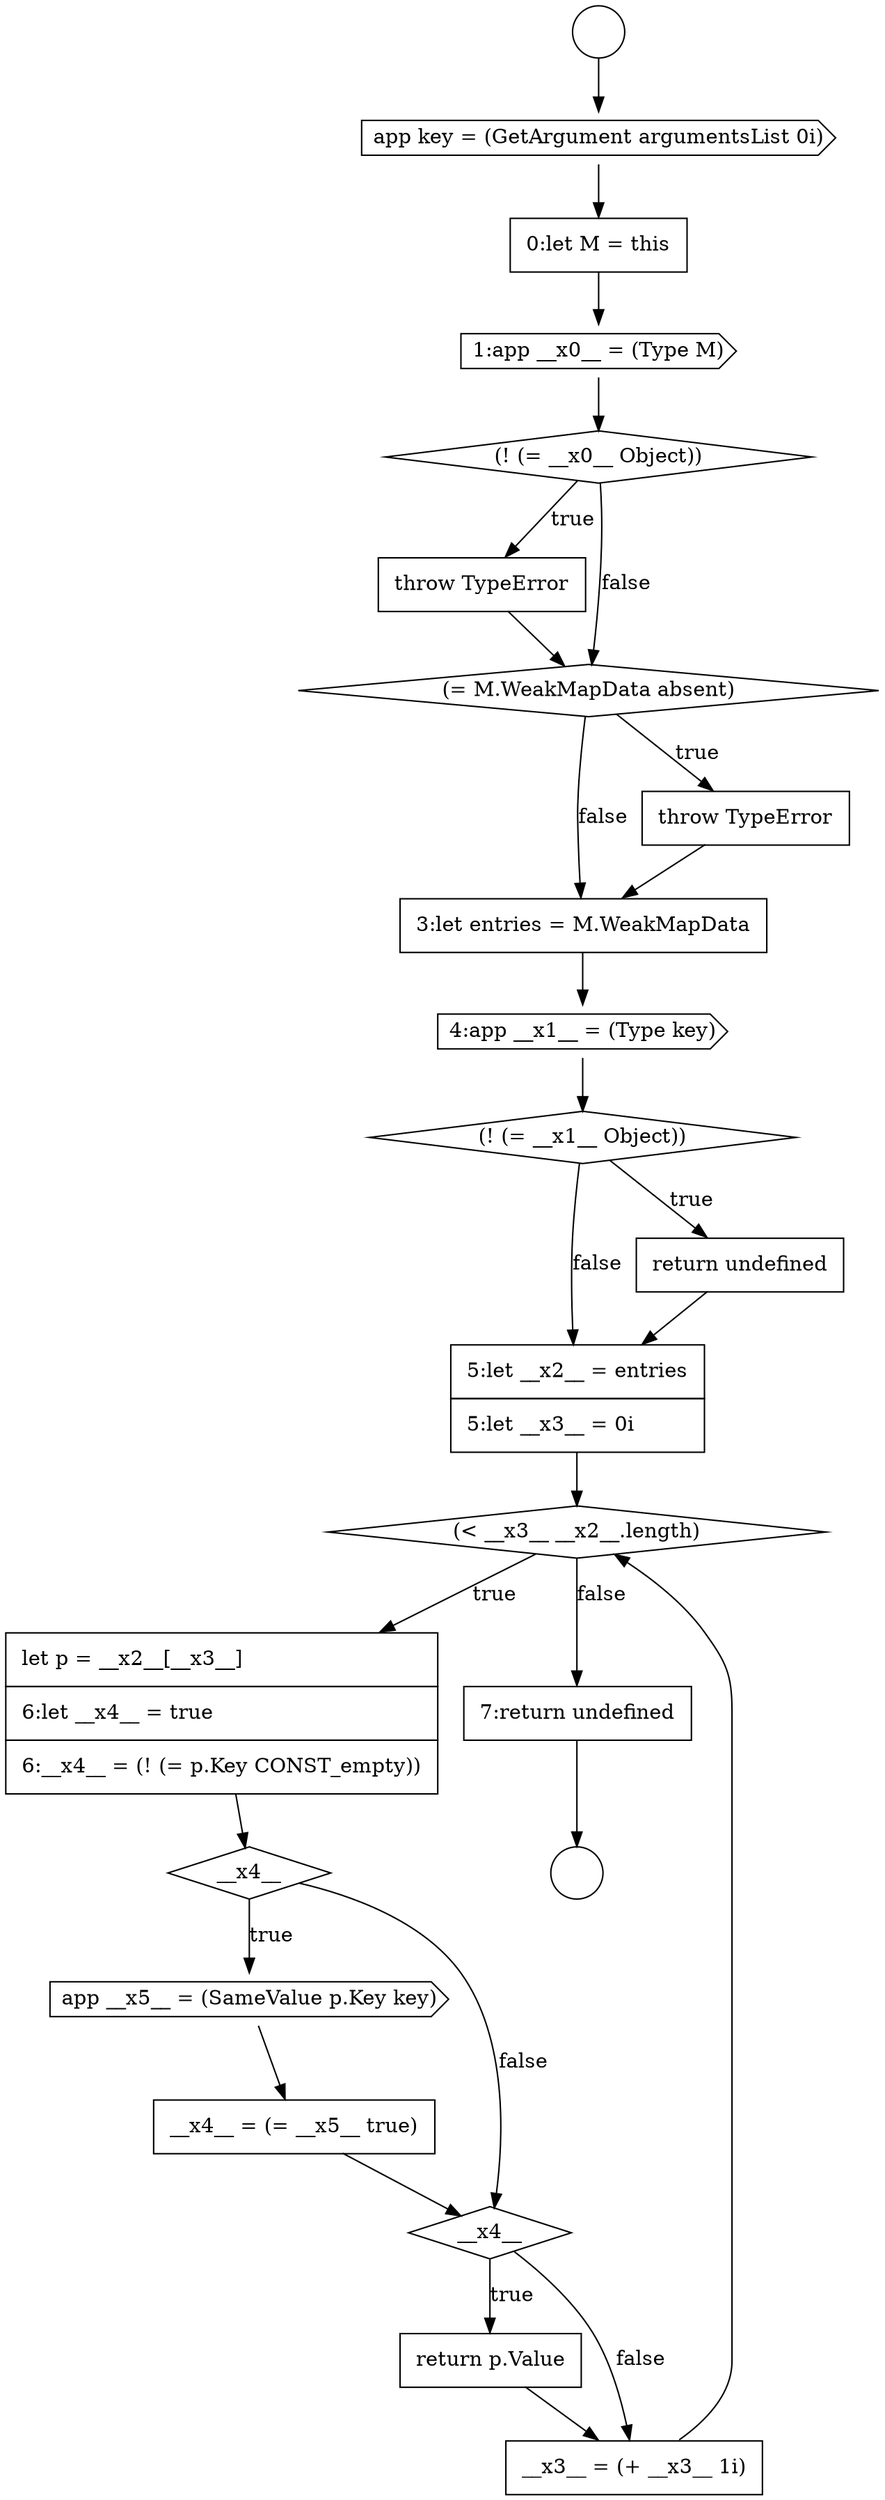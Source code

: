 digraph {
  node14801 [shape=none, margin=0, label=<<font color="black">
    <table border="0" cellborder="1" cellspacing="0" cellpadding="10">
      <tr><td align="left">3:let entries = M.WeakMapData</td></tr>
    </table>
  </font>> color="black" fillcolor="white" style=filled]
  node14805 [shape=none, margin=0, label=<<font color="black">
    <table border="0" cellborder="1" cellspacing="0" cellpadding="10">
      <tr><td align="left">5:let __x2__ = entries</td></tr>
      <tr><td align="left">5:let __x3__ = 0i</td></tr>
    </table>
  </font>> color="black" fillcolor="white" style=filled]
  node14793 [shape=circle label=" " color="black" fillcolor="white" style=filled]
  node14812 [shape=none, margin=0, label=<<font color="black">
    <table border="0" cellborder="1" cellspacing="0" cellpadding="10">
      <tr><td align="left">return p.Value</td></tr>
    </table>
  </font>> color="black" fillcolor="white" style=filled]
  node14798 [shape=none, margin=0, label=<<font color="black">
    <table border="0" cellborder="1" cellspacing="0" cellpadding="10">
      <tr><td align="left">throw TypeError</td></tr>
    </table>
  </font>> color="black" fillcolor="white" style=filled]
  node14808 [shape=diamond, label=<<font color="black">__x4__</font>> color="black" fillcolor="white" style=filled]
  node14804 [shape=none, margin=0, label=<<font color="black">
    <table border="0" cellborder="1" cellspacing="0" cellpadding="10">
      <tr><td align="left">return undefined</td></tr>
    </table>
  </font>> color="black" fillcolor="white" style=filled]
  node14809 [shape=cds, label=<<font color="black">app __x5__ = (SameValue p.Key key)</font>> color="black" fillcolor="white" style=filled]
  node14792 [shape=circle label=" " color="black" fillcolor="white" style=filled]
  node14807 [shape=none, margin=0, label=<<font color="black">
    <table border="0" cellborder="1" cellspacing="0" cellpadding="10">
      <tr><td align="left">let p = __x2__[__x3__]</td></tr>
      <tr><td align="left">6:let __x4__ = true</td></tr>
      <tr><td align="left">6:__x4__ = (! (= p.Key CONST_empty))</td></tr>
    </table>
  </font>> color="black" fillcolor="white" style=filled]
  node14803 [shape=diamond, label=<<font color="black">(! (= __x1__ Object))</font>> color="black" fillcolor="white" style=filled]
  node14800 [shape=none, margin=0, label=<<font color="black">
    <table border="0" cellborder="1" cellspacing="0" cellpadding="10">
      <tr><td align="left">throw TypeError</td></tr>
    </table>
  </font>> color="black" fillcolor="white" style=filled]
  node14795 [shape=none, margin=0, label=<<font color="black">
    <table border="0" cellborder="1" cellspacing="0" cellpadding="10">
      <tr><td align="left">0:let M = this</td></tr>
    </table>
  </font>> color="black" fillcolor="white" style=filled]
  node14802 [shape=cds, label=<<font color="black">4:app __x1__ = (Type key)</font>> color="black" fillcolor="white" style=filled]
  node14806 [shape=diamond, label=<<font color="black">(&lt; __x3__ __x2__.length)</font>> color="black" fillcolor="white" style=filled]
  node14814 [shape=none, margin=0, label=<<font color="black">
    <table border="0" cellborder="1" cellspacing="0" cellpadding="10">
      <tr><td align="left">7:return undefined</td></tr>
    </table>
  </font>> color="black" fillcolor="white" style=filled]
  node14811 [shape=diamond, label=<<font color="black">__x4__</font>> color="black" fillcolor="white" style=filled]
  node14799 [shape=diamond, label=<<font color="black">(= M.WeakMapData absent)</font>> color="black" fillcolor="white" style=filled]
  node14794 [shape=cds, label=<<font color="black">app key = (GetArgument argumentsList 0i)</font>> color="black" fillcolor="white" style=filled]
  node14813 [shape=none, margin=0, label=<<font color="black">
    <table border="0" cellborder="1" cellspacing="0" cellpadding="10">
      <tr><td align="left">__x3__ = (+ __x3__ 1i)</td></tr>
    </table>
  </font>> color="black" fillcolor="white" style=filled]
  node14810 [shape=none, margin=0, label=<<font color="black">
    <table border="0" cellborder="1" cellspacing="0" cellpadding="10">
      <tr><td align="left">__x4__ = (= __x5__ true)</td></tr>
    </table>
  </font>> color="black" fillcolor="white" style=filled]
  node14797 [shape=diamond, label=<<font color="black">(! (= __x0__ Object))</font>> color="black" fillcolor="white" style=filled]
  node14796 [shape=cds, label=<<font color="black">1:app __x0__ = (Type M)</font>> color="black" fillcolor="white" style=filled]
  node14812 -> node14813 [ color="black"]
  node14802 -> node14803 [ color="black"]
  node14800 -> node14801 [ color="black"]
  node14813 -> node14806 [ color="black"]
  node14807 -> node14808 [ color="black"]
  node14801 -> node14802 [ color="black"]
  node14805 -> node14806 [ color="black"]
  node14811 -> node14812 [label=<<font color="black">true</font>> color="black"]
  node14811 -> node14813 [label=<<font color="black">false</font>> color="black"]
  node14795 -> node14796 [ color="black"]
  node14806 -> node14807 [label=<<font color="black">true</font>> color="black"]
  node14806 -> node14814 [label=<<font color="black">false</font>> color="black"]
  node14814 -> node14793 [ color="black"]
  node14809 -> node14810 [ color="black"]
  node14808 -> node14809 [label=<<font color="black">true</font>> color="black"]
  node14808 -> node14811 [label=<<font color="black">false</font>> color="black"]
  node14796 -> node14797 [ color="black"]
  node14797 -> node14798 [label=<<font color="black">true</font>> color="black"]
  node14797 -> node14799 [label=<<font color="black">false</font>> color="black"]
  node14799 -> node14800 [label=<<font color="black">true</font>> color="black"]
  node14799 -> node14801 [label=<<font color="black">false</font>> color="black"]
  node14794 -> node14795 [ color="black"]
  node14792 -> node14794 [ color="black"]
  node14803 -> node14804 [label=<<font color="black">true</font>> color="black"]
  node14803 -> node14805 [label=<<font color="black">false</font>> color="black"]
  node14804 -> node14805 [ color="black"]
  node14798 -> node14799 [ color="black"]
  node14810 -> node14811 [ color="black"]
}
